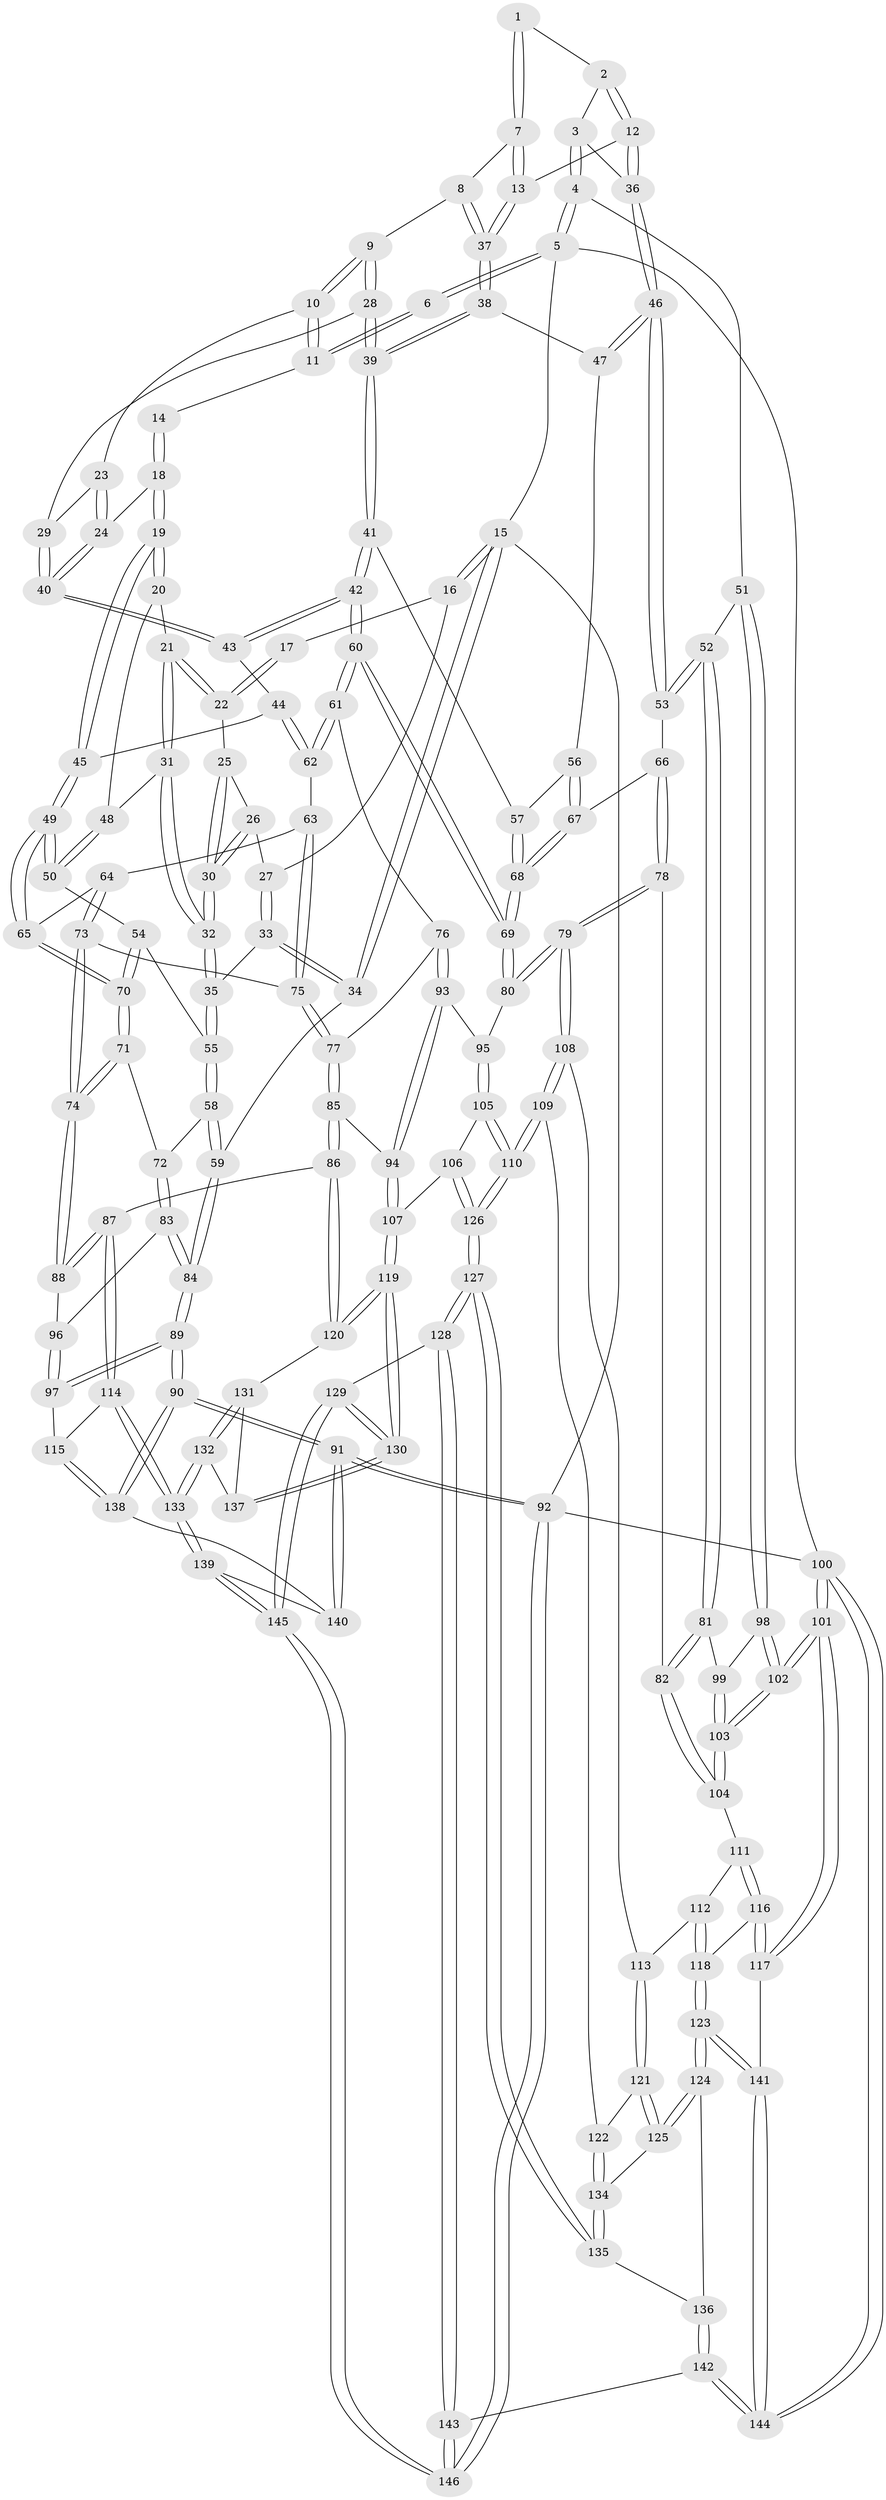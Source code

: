 // coarse degree distribution, {3: 0.11235955056179775, 4: 0.34831460674157305, 6: 0.16853932584269662, 5: 0.3595505617977528, 2: 0.011235955056179775}
// Generated by graph-tools (version 1.1) at 2025/24/03/03/25 07:24:37]
// undirected, 146 vertices, 362 edges
graph export_dot {
graph [start="1"]
  node [color=gray90,style=filled];
  1 [pos="+0.7538881274265704+0"];
  2 [pos="+0.8384910710536111+0.018184594369974785"];
  3 [pos="+0.9274905310440508+0.0770379178716564"];
  4 [pos="+1+0"];
  5 [pos="+1+0"];
  6 [pos="+0.7427083543332481+0"];
  7 [pos="+0.7513622833209964+0"];
  8 [pos="+0.72097464451739+0.08643283231885522"];
  9 [pos="+0.6114137684689693+0.08893335240940065"];
  10 [pos="+0.5265117657871371+0"];
  11 [pos="+0.49758719811957014+0"];
  12 [pos="+0.8540400834043274+0.12028524702030996"];
  13 [pos="+0.8309308957727906+0.12063690433795116"];
  14 [pos="+0.4287459367068413+0"];
  15 [pos="+0+0"];
  16 [pos="+0+0"];
  17 [pos="+0.286198518751345+0"];
  18 [pos="+0.3869052550418377+0.12153921668711327"];
  19 [pos="+0.35421045436897775+0.1569600723025991"];
  20 [pos="+0.3082244254211484+0.13469805863947604"];
  21 [pos="+0.265334772303829+0.07954444309159708"];
  22 [pos="+0.2546362975482546+0.03440145486086905"];
  23 [pos="+0.5077035221864942+0.030345114974150874"];
  24 [pos="+0.46521555622050276+0.12769929902732396"];
  25 [pos="+0.22701868177195858+0.05244541855533691"];
  26 [pos="+0.15212777453919676+0.08127677956191413"];
  27 [pos="+0.07650344998272149+0.061762584749828785"];
  28 [pos="+0.6083363010995747+0.11066755352914452"];
  29 [pos="+0.5325966552992754+0.13498459881626845"];
  30 [pos="+0.1665638255785439+0.12413451541716528"];
  31 [pos="+0.17595848520407129+0.18812160681463766"];
  32 [pos="+0.14962013809107258+0.2068156633837554"];
  33 [pos="+0.07533190952503047+0.1518869559321823"];
  34 [pos="+0+0.23066258328803463"];
  35 [pos="+0.14344993226585534+0.21402749318853367"];
  36 [pos="+0.8865556285809633+0.12752134376797808"];
  37 [pos="+0.7527242240095084+0.1464527634050936"];
  38 [pos="+0.7418351241242767+0.1761652825256576"];
  39 [pos="+0.6199646061979419+0.20322656867013716"];
  40 [pos="+0.5007387753627865+0.1996291546716084"];
  41 [pos="+0.6058462198336007+0.22172819049296216"];
  42 [pos="+0.549975064377618+0.2529179504082839"];
  43 [pos="+0.5040042321875874+0.2251223188061512"];
  44 [pos="+0.40600740924510387+0.2408346523910424"];
  45 [pos="+0.3739501732205951+0.23342115780127362"];
  46 [pos="+0.9451059403537216+0.28522798578463215"];
  47 [pos="+0.7506349821612586+0.19612830763775693"];
  48 [pos="+0.27108170934386555+0.17186936278335213"];
  49 [pos="+0.3332443671348885+0.2680552779459218"];
  50 [pos="+0.2657140902320406+0.2433687655596502"];
  51 [pos="+1+0.32901738770926553"];
  52 [pos="+1+0.3188904868605497"];
  53 [pos="+0.9586568658979077+0.3045415860525872"];
  54 [pos="+0.16179209757279428+0.24442089651220072"];
  55 [pos="+0.14638659345595043+0.23503327045931782"];
  56 [pos="+0.7420810006892997+0.2834303728504628"];
  57 [pos="+0.6919207872352117+0.2961397332220224"];
  58 [pos="+0.08661042118418032+0.2968337666914577"];
  59 [pos="+0+0.2515547906515556"];
  60 [pos="+0.5539840611606929+0.4220473061570227"];
  61 [pos="+0.5426239177224578+0.42426900291613"];
  62 [pos="+0.4342965207928725+0.3490687772882892"];
  63 [pos="+0.3483456574974871+0.36305490978358157"];
  64 [pos="+0.33975827600062747+0.3580826862864743"];
  65 [pos="+0.3186377821402622+0.33018417847058734"];
  66 [pos="+0.8711285853364166+0.35417261688945256"];
  67 [pos="+0.7890290760286262+0.3323504655754466"];
  68 [pos="+0.6215805505615198+0.44847842452785114"];
  69 [pos="+0.6158996947998538+0.45526222682347145"];
  70 [pos="+0.23135971405992026+0.362098170763923"];
  71 [pos="+0.18111883272419943+0.48306840669675827"];
  72 [pos="+0.09211786492140428+0.43241298681784907"];
  73 [pos="+0.2871840197098447+0.4772212937312213"];
  74 [pos="+0.2040545664033383+0.5248874060660842"];
  75 [pos="+0.4020036642214771+0.4559739692050404"];
  76 [pos="+0.4818015548442015+0.45893207704072875"];
  77 [pos="+0.43904206449144967+0.47061672168151314"];
  78 [pos="+0.7896846213883635+0.5414283320837425"];
  79 [pos="+0.7136260752681653+0.5502769707405873"];
  80 [pos="+0.6600363875568216+0.5232591665406879"];
  81 [pos="+0.8757456500738046+0.5622870828819473"];
  82 [pos="+0.847868657068411+0.57369020604813"];
  83 [pos="+0+0.46871116859072587"];
  84 [pos="+0+0.4728019684133322"];
  85 [pos="+0.3488754785652317+0.6398198431006081"];
  86 [pos="+0.29136159733439054+0.646388050794011"];
  87 [pos="+0.23902301941594628+0.6356172186004324"];
  88 [pos="+0.20626416127920075+0.5527428858024712"];
  89 [pos="+0+0.7065172338119171"];
  90 [pos="+0+0.9947118987177515"];
  91 [pos="+0+1"];
  92 [pos="+0+1"];
  93 [pos="+0.47993983131121176+0.5645485443251383"];
  94 [pos="+0.42680214681374495+0.6665025317593888"];
  95 [pos="+0.5756854574796819+0.607415972054334"];
  96 [pos="+0.07271361476089716+0.5764592015914637"];
  97 [pos="+0+0.7043320254497147"];
  98 [pos="+1+0.4420682027728729"];
  99 [pos="+0.9053492012586523+0.5570970673884871"];
  100 [pos="+1+1"];
  101 [pos="+1+0.7205799852132797"];
  102 [pos="+1+0.6950820848259285"];
  103 [pos="+1+0.6653261702900153"];
  104 [pos="+0.8754919207967633+0.632541779843145"];
  105 [pos="+0.5254821417031479+0.674832176838782"];
  106 [pos="+0.47396369315343395+0.6874022786162788"];
  107 [pos="+0.4608955603772166+0.687934500402268"];
  108 [pos="+0.7094658177047332+0.6222213698034851"];
  109 [pos="+0.6813375492656586+0.7386044301741753"];
  110 [pos="+0.6241399030709353+0.7595447435512969"];
  111 [pos="+0.875783173659193+0.6571912765561074"];
  112 [pos="+0.8474879107467983+0.7098187340982074"];
  113 [pos="+0.8084824261638499+0.7322681793124178"];
  114 [pos="+0.16665909369218693+0.7303580141709021"];
  115 [pos="+0.11400701278948545+0.7392280451815054"];
  116 [pos="+0.9543472698377835+0.7414797614639415"];
  117 [pos="+1+0.7408867431034907"];
  118 [pos="+0.8935078238595002+0.8102258579982999"];
  119 [pos="+0.43817988976259786+0.8104973584002576"];
  120 [pos="+0.34591078062369807+0.7974473593903982"];
  121 [pos="+0.7919877420604614+0.7539218532424241"];
  122 [pos="+0.692387594628716+0.7473517191718613"];
  123 [pos="+0.8797913619468525+0.8662779114855667"];
  124 [pos="+0.8367405378135255+0.8556059792185627"];
  125 [pos="+0.8079741978807756+0.8093525009176468"];
  126 [pos="+0.574845158926166+0.8716656828372044"];
  127 [pos="+0.5730218253875344+0.8796618932801304"];
  128 [pos="+0.52706843400488+0.9400722358488542"];
  129 [pos="+0.4828738157736971+0.9136575462610558"];
  130 [pos="+0.4719436529488338+0.896188023139015"];
  131 [pos="+0.33398183768681894+0.8192060957813964"];
  132 [pos="+0.26295340042552073+0.8880694119447913"];
  133 [pos="+0.23194832020218484+0.9122402812961884"];
  134 [pos="+0.7145829511572337+0.8035235418744336"];
  135 [pos="+0.7191342481685613+0.8705718716738182"];
  136 [pos="+0.7438051963365073+0.8896635132689462"];
  137 [pos="+0.37974255579510213+0.8635427596236226"];
  138 [pos="+0.06301035324263278+0.8607876383102204"];
  139 [pos="+0.2289531679940864+0.9632188444669273"];
  140 [pos="+0.10235369544181828+0.9210671458643812"];
  141 [pos="+0.8884001320536516+0.8765050448547622"];
  142 [pos="+0.707533470302871+1"];
  143 [pos="+0.5839973570696869+1"];
  144 [pos="+1+1"];
  145 [pos="+0.22912246650541698+0.9637420291906613"];
  146 [pos="+0.20653864378028297+1"];
  1 -- 2;
  1 -- 7;
  1 -- 7;
  2 -- 3;
  2 -- 12;
  2 -- 12;
  3 -- 4;
  3 -- 4;
  3 -- 36;
  4 -- 5;
  4 -- 5;
  4 -- 51;
  5 -- 6;
  5 -- 6;
  5 -- 15;
  5 -- 100;
  6 -- 11;
  6 -- 11;
  7 -- 8;
  7 -- 13;
  7 -- 13;
  8 -- 9;
  8 -- 37;
  8 -- 37;
  9 -- 10;
  9 -- 10;
  9 -- 28;
  9 -- 28;
  10 -- 11;
  10 -- 11;
  10 -- 23;
  11 -- 14;
  12 -- 13;
  12 -- 36;
  12 -- 36;
  13 -- 37;
  13 -- 37;
  14 -- 18;
  14 -- 18;
  15 -- 16;
  15 -- 16;
  15 -- 34;
  15 -- 34;
  15 -- 92;
  16 -- 17;
  16 -- 27;
  17 -- 22;
  17 -- 22;
  18 -- 19;
  18 -- 19;
  18 -- 24;
  19 -- 20;
  19 -- 20;
  19 -- 45;
  19 -- 45;
  20 -- 21;
  20 -- 48;
  21 -- 22;
  21 -- 22;
  21 -- 31;
  21 -- 31;
  22 -- 25;
  23 -- 24;
  23 -- 24;
  23 -- 29;
  24 -- 40;
  24 -- 40;
  25 -- 26;
  25 -- 30;
  25 -- 30;
  26 -- 27;
  26 -- 30;
  26 -- 30;
  27 -- 33;
  27 -- 33;
  28 -- 29;
  28 -- 39;
  28 -- 39;
  29 -- 40;
  29 -- 40;
  30 -- 32;
  30 -- 32;
  31 -- 32;
  31 -- 32;
  31 -- 48;
  32 -- 35;
  32 -- 35;
  33 -- 34;
  33 -- 34;
  33 -- 35;
  34 -- 59;
  35 -- 55;
  35 -- 55;
  36 -- 46;
  36 -- 46;
  37 -- 38;
  37 -- 38;
  38 -- 39;
  38 -- 39;
  38 -- 47;
  39 -- 41;
  39 -- 41;
  40 -- 43;
  40 -- 43;
  41 -- 42;
  41 -- 42;
  41 -- 57;
  42 -- 43;
  42 -- 43;
  42 -- 60;
  42 -- 60;
  43 -- 44;
  44 -- 45;
  44 -- 62;
  44 -- 62;
  45 -- 49;
  45 -- 49;
  46 -- 47;
  46 -- 47;
  46 -- 53;
  46 -- 53;
  47 -- 56;
  48 -- 50;
  48 -- 50;
  49 -- 50;
  49 -- 50;
  49 -- 65;
  49 -- 65;
  50 -- 54;
  51 -- 52;
  51 -- 98;
  51 -- 98;
  52 -- 53;
  52 -- 53;
  52 -- 81;
  52 -- 81;
  53 -- 66;
  54 -- 55;
  54 -- 70;
  54 -- 70;
  55 -- 58;
  55 -- 58;
  56 -- 57;
  56 -- 67;
  56 -- 67;
  57 -- 68;
  57 -- 68;
  58 -- 59;
  58 -- 59;
  58 -- 72;
  59 -- 84;
  59 -- 84;
  60 -- 61;
  60 -- 61;
  60 -- 69;
  60 -- 69;
  61 -- 62;
  61 -- 62;
  61 -- 76;
  62 -- 63;
  63 -- 64;
  63 -- 75;
  63 -- 75;
  64 -- 65;
  64 -- 73;
  64 -- 73;
  65 -- 70;
  65 -- 70;
  66 -- 67;
  66 -- 78;
  66 -- 78;
  67 -- 68;
  67 -- 68;
  68 -- 69;
  68 -- 69;
  69 -- 80;
  69 -- 80;
  70 -- 71;
  70 -- 71;
  71 -- 72;
  71 -- 74;
  71 -- 74;
  72 -- 83;
  72 -- 83;
  73 -- 74;
  73 -- 74;
  73 -- 75;
  74 -- 88;
  74 -- 88;
  75 -- 77;
  75 -- 77;
  76 -- 77;
  76 -- 93;
  76 -- 93;
  77 -- 85;
  77 -- 85;
  78 -- 79;
  78 -- 79;
  78 -- 82;
  79 -- 80;
  79 -- 80;
  79 -- 108;
  79 -- 108;
  80 -- 95;
  81 -- 82;
  81 -- 82;
  81 -- 99;
  82 -- 104;
  82 -- 104;
  83 -- 84;
  83 -- 84;
  83 -- 96;
  84 -- 89;
  84 -- 89;
  85 -- 86;
  85 -- 86;
  85 -- 94;
  86 -- 87;
  86 -- 120;
  86 -- 120;
  87 -- 88;
  87 -- 88;
  87 -- 114;
  87 -- 114;
  88 -- 96;
  89 -- 90;
  89 -- 90;
  89 -- 97;
  89 -- 97;
  90 -- 91;
  90 -- 91;
  90 -- 138;
  90 -- 138;
  91 -- 92;
  91 -- 92;
  91 -- 140;
  91 -- 140;
  92 -- 146;
  92 -- 146;
  92 -- 100;
  93 -- 94;
  93 -- 94;
  93 -- 95;
  94 -- 107;
  94 -- 107;
  95 -- 105;
  95 -- 105;
  96 -- 97;
  96 -- 97;
  97 -- 115;
  98 -- 99;
  98 -- 102;
  98 -- 102;
  99 -- 103;
  99 -- 103;
  100 -- 101;
  100 -- 101;
  100 -- 144;
  100 -- 144;
  101 -- 102;
  101 -- 102;
  101 -- 117;
  101 -- 117;
  102 -- 103;
  102 -- 103;
  103 -- 104;
  103 -- 104;
  104 -- 111;
  105 -- 106;
  105 -- 110;
  105 -- 110;
  106 -- 107;
  106 -- 126;
  106 -- 126;
  107 -- 119;
  107 -- 119;
  108 -- 109;
  108 -- 109;
  108 -- 113;
  109 -- 110;
  109 -- 110;
  109 -- 122;
  110 -- 126;
  110 -- 126;
  111 -- 112;
  111 -- 116;
  111 -- 116;
  112 -- 113;
  112 -- 118;
  112 -- 118;
  113 -- 121;
  113 -- 121;
  114 -- 115;
  114 -- 133;
  114 -- 133;
  115 -- 138;
  115 -- 138;
  116 -- 117;
  116 -- 117;
  116 -- 118;
  117 -- 141;
  118 -- 123;
  118 -- 123;
  119 -- 120;
  119 -- 120;
  119 -- 130;
  119 -- 130;
  120 -- 131;
  121 -- 122;
  121 -- 125;
  121 -- 125;
  122 -- 134;
  122 -- 134;
  123 -- 124;
  123 -- 124;
  123 -- 141;
  123 -- 141;
  124 -- 125;
  124 -- 125;
  124 -- 136;
  125 -- 134;
  126 -- 127;
  126 -- 127;
  127 -- 128;
  127 -- 128;
  127 -- 135;
  127 -- 135;
  128 -- 129;
  128 -- 143;
  128 -- 143;
  129 -- 130;
  129 -- 130;
  129 -- 145;
  129 -- 145;
  130 -- 137;
  130 -- 137;
  131 -- 132;
  131 -- 132;
  131 -- 137;
  132 -- 133;
  132 -- 133;
  132 -- 137;
  133 -- 139;
  133 -- 139;
  134 -- 135;
  134 -- 135;
  135 -- 136;
  136 -- 142;
  136 -- 142;
  138 -- 140;
  139 -- 140;
  139 -- 145;
  139 -- 145;
  141 -- 144;
  141 -- 144;
  142 -- 143;
  142 -- 144;
  142 -- 144;
  143 -- 146;
  143 -- 146;
  145 -- 146;
  145 -- 146;
}
